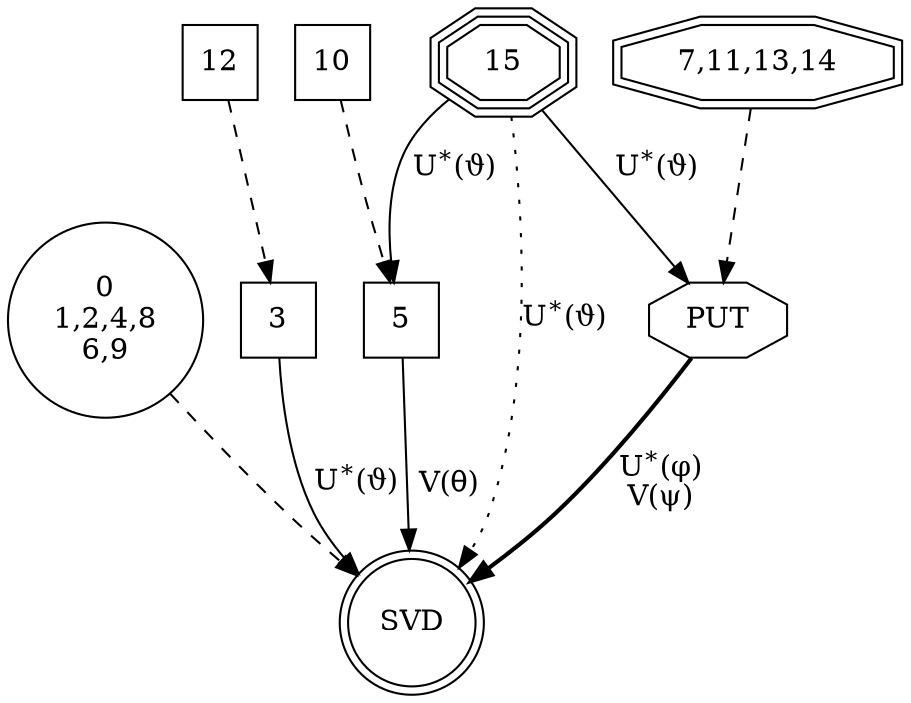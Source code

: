 strict digraph sv2 {
    {
        0124869 [shape=circle,label="0\n1,2,4,8\n6,9"]
        3 [shape=square]
        5 [shape=square]
        7111314 [shape=doubleoctagon,label="7,11,13,14"]
        10 [shape=square]
        12 [shape=square]
        15 [shape=tripleoctagon]
        PUT [shape=octagon]
        SVD [shape=doublecircle]
    }
    0124869 -> SVD [style=dashed]
    3 -> SVD [label=<U<SUP>*</SUP>(ϑ)>]
    7111314 -> PUT [style=dashed]
    12 -> 3 [style=dashed]
    PUT -> SVD [label=< U<SUP>*</SUP>(φ)<BR/> V(ψ)>,style=bold]
    5 -> SVD [label=< V(θ)>]
    10 -> 5 [style=dashed]
    15 -> 5 [label=< U<SUP>*</SUP>(ϑ)>]
    15 -> SVD [label=<U<SUP>*</SUP>(ϑ)>,style=dotted]
    15 -> PUT [label=< U<SUP>*</SUP>(ϑ)>]
}
